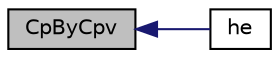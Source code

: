 digraph "CpByCpv"
{
  bgcolor="transparent";
  edge [fontname="Helvetica",fontsize="10",labelfontname="Helvetica",labelfontsize="10"];
  node [fontname="Helvetica",fontsize="10",shape=record];
  rankdir="LR";
  Node98 [label="CpByCpv",height=0.2,width=0.4,color="black", fillcolor="grey75", style="filled", fontcolor="black"];
  Node98 -> Node99 [dir="back",color="midnightblue",fontsize="10",style="solid",fontname="Helvetica"];
  Node99 [label="he",height=0.2,width=0.4,color="black",URL="$a33005.html#a51e4b78e8fa1d1a773486d834cb2be8e",tooltip="Enthalpy/Internal energy [J/kg]. "];
}
